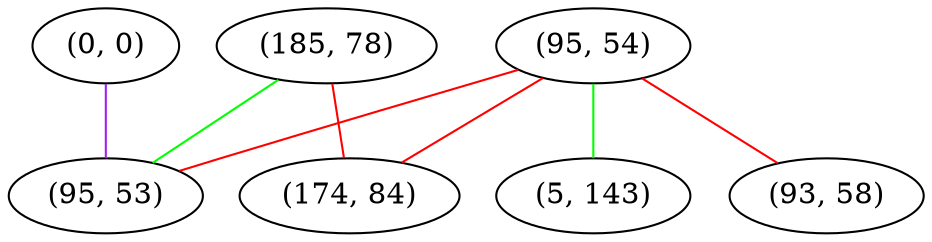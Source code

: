 graph "" {
"(0, 0)";
"(95, 54)";
"(5, 143)";
"(185, 78)";
"(174, 84)";
"(95, 53)";
"(93, 58)";
"(0, 0)" -- "(95, 53)"  [color=purple, key=0, weight=4];
"(95, 54)" -- "(174, 84)"  [color=red, key=0, weight=1];
"(95, 54)" -- "(5, 143)"  [color=green, key=0, weight=2];
"(95, 54)" -- "(93, 58)"  [color=red, key=0, weight=1];
"(95, 54)" -- "(95, 53)"  [color=red, key=0, weight=1];
"(185, 78)" -- "(174, 84)"  [color=red, key=0, weight=1];
"(185, 78)" -- "(95, 53)"  [color=green, key=0, weight=2];
}
